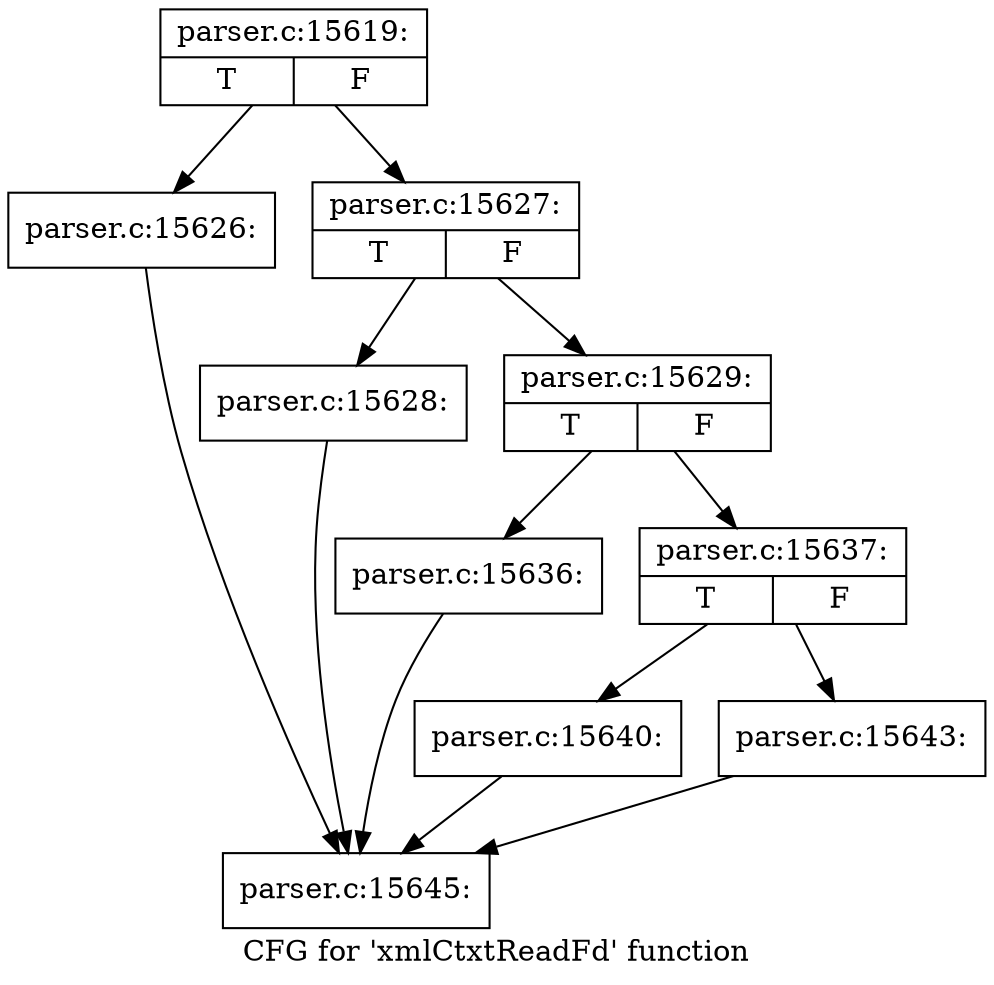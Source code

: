 digraph "CFG for 'xmlCtxtReadFd' function" {
	label="CFG for 'xmlCtxtReadFd' function";

	Node0x4a7e460 [shape=record,label="{parser.c:15619:|{<s0>T|<s1>F}}"];
	Node0x4a7e460 -> Node0x4a7fd80;
	Node0x4a7e460 -> Node0x4a7fdd0;
	Node0x4a7fd80 [shape=record,label="{parser.c:15626:}"];
	Node0x4a7fd80 -> Node0x4a6fa60;
	Node0x4a7fdd0 [shape=record,label="{parser.c:15627:|{<s0>T|<s1>F}}"];
	Node0x4a7fdd0 -> Node0x4a80230;
	Node0x4a7fdd0 -> Node0x4a80280;
	Node0x4a80230 [shape=record,label="{parser.c:15628:}"];
	Node0x4a80230 -> Node0x4a6fa60;
	Node0x4a80280 [shape=record,label="{parser.c:15629:|{<s0>T|<s1>F}}"];
	Node0x4a80280 -> Node0x4a80b40;
	Node0x4a80280 -> Node0x4a80b90;
	Node0x4a80b40 [shape=record,label="{parser.c:15636:}"];
	Node0x4a80b40 -> Node0x4a6fa60;
	Node0x4a80b90 [shape=record,label="{parser.c:15637:|{<s0>T|<s1>F}}"];
	Node0x4a80b90 -> Node0x4a815c0;
	Node0x4a80b90 -> Node0x4a81610;
	Node0x4a815c0 [shape=record,label="{parser.c:15640:}"];
	Node0x4a815c0 -> Node0x4a6fa60;
	Node0x4a81610 [shape=record,label="{parser.c:15643:}"];
	Node0x4a81610 -> Node0x4a6fa60;
	Node0x4a6fa60 [shape=record,label="{parser.c:15645:}"];
}
